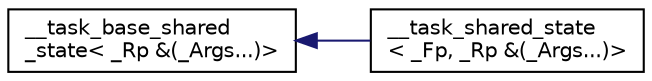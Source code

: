 digraph "Graphical Class Hierarchy"
{
  edge [fontname="Helvetica",fontsize="10",labelfontname="Helvetica",labelfontsize="10"];
  node [fontname="Helvetica",fontsize="10",shape=record];
  rankdir="LR";
  Node1 [label="__task_base_shared\l_state\< _Rp &(_Args...)\>",height=0.2,width=0.4,color="black", fillcolor="white", style="filled",URL="$struct____task__base__shared__state.xhtml"];
  Node1 -> Node2 [dir="back",color="midnightblue",fontsize="10",style="solid",fontname="Helvetica"];
  Node2 [label="__task_shared_state\l\< _Fp, _Rp &(_Args...)\>",height=0.2,width=0.4,color="black", fillcolor="white", style="filled",URL="$struct____task__shared__state_3_01___fp_00_01___rp_01_6_07___args_8_8_8_08_4.xhtml"];
}
